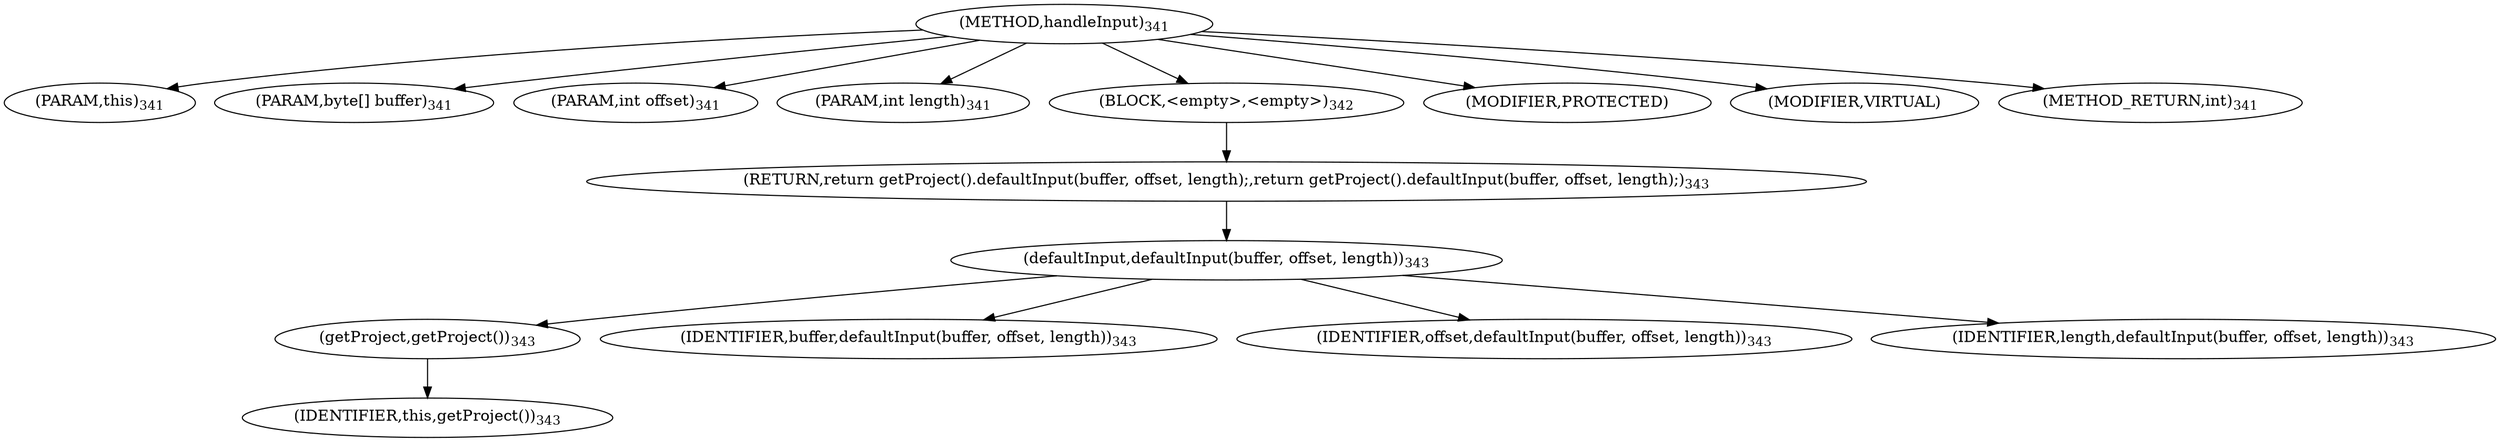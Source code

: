 digraph "handleInput" {  
"318" [label = <(METHOD,handleInput)<SUB>341</SUB>> ]
"26" [label = <(PARAM,this)<SUB>341</SUB>> ]
"319" [label = <(PARAM,byte[] buffer)<SUB>341</SUB>> ]
"320" [label = <(PARAM,int offset)<SUB>341</SUB>> ]
"321" [label = <(PARAM,int length)<SUB>341</SUB>> ]
"322" [label = <(BLOCK,&lt;empty&gt;,&lt;empty&gt;)<SUB>342</SUB>> ]
"323" [label = <(RETURN,return getProject().defaultInput(buffer, offset, length);,return getProject().defaultInput(buffer, offset, length);)<SUB>343</SUB>> ]
"324" [label = <(defaultInput,defaultInput(buffer, offset, length))<SUB>343</SUB>> ]
"325" [label = <(getProject,getProject())<SUB>343</SUB>> ]
"25" [label = <(IDENTIFIER,this,getProject())<SUB>343</SUB>> ]
"326" [label = <(IDENTIFIER,buffer,defaultInput(buffer, offset, length))<SUB>343</SUB>> ]
"327" [label = <(IDENTIFIER,offset,defaultInput(buffer, offset, length))<SUB>343</SUB>> ]
"328" [label = <(IDENTIFIER,length,defaultInput(buffer, offset, length))<SUB>343</SUB>> ]
"329" [label = <(MODIFIER,PROTECTED)> ]
"330" [label = <(MODIFIER,VIRTUAL)> ]
"331" [label = <(METHOD_RETURN,int)<SUB>341</SUB>> ]
  "318" -> "26" 
  "318" -> "319" 
  "318" -> "320" 
  "318" -> "321" 
  "318" -> "322" 
  "318" -> "329" 
  "318" -> "330" 
  "318" -> "331" 
  "322" -> "323" 
  "323" -> "324" 
  "324" -> "325" 
  "324" -> "326" 
  "324" -> "327" 
  "324" -> "328" 
  "325" -> "25" 
}
